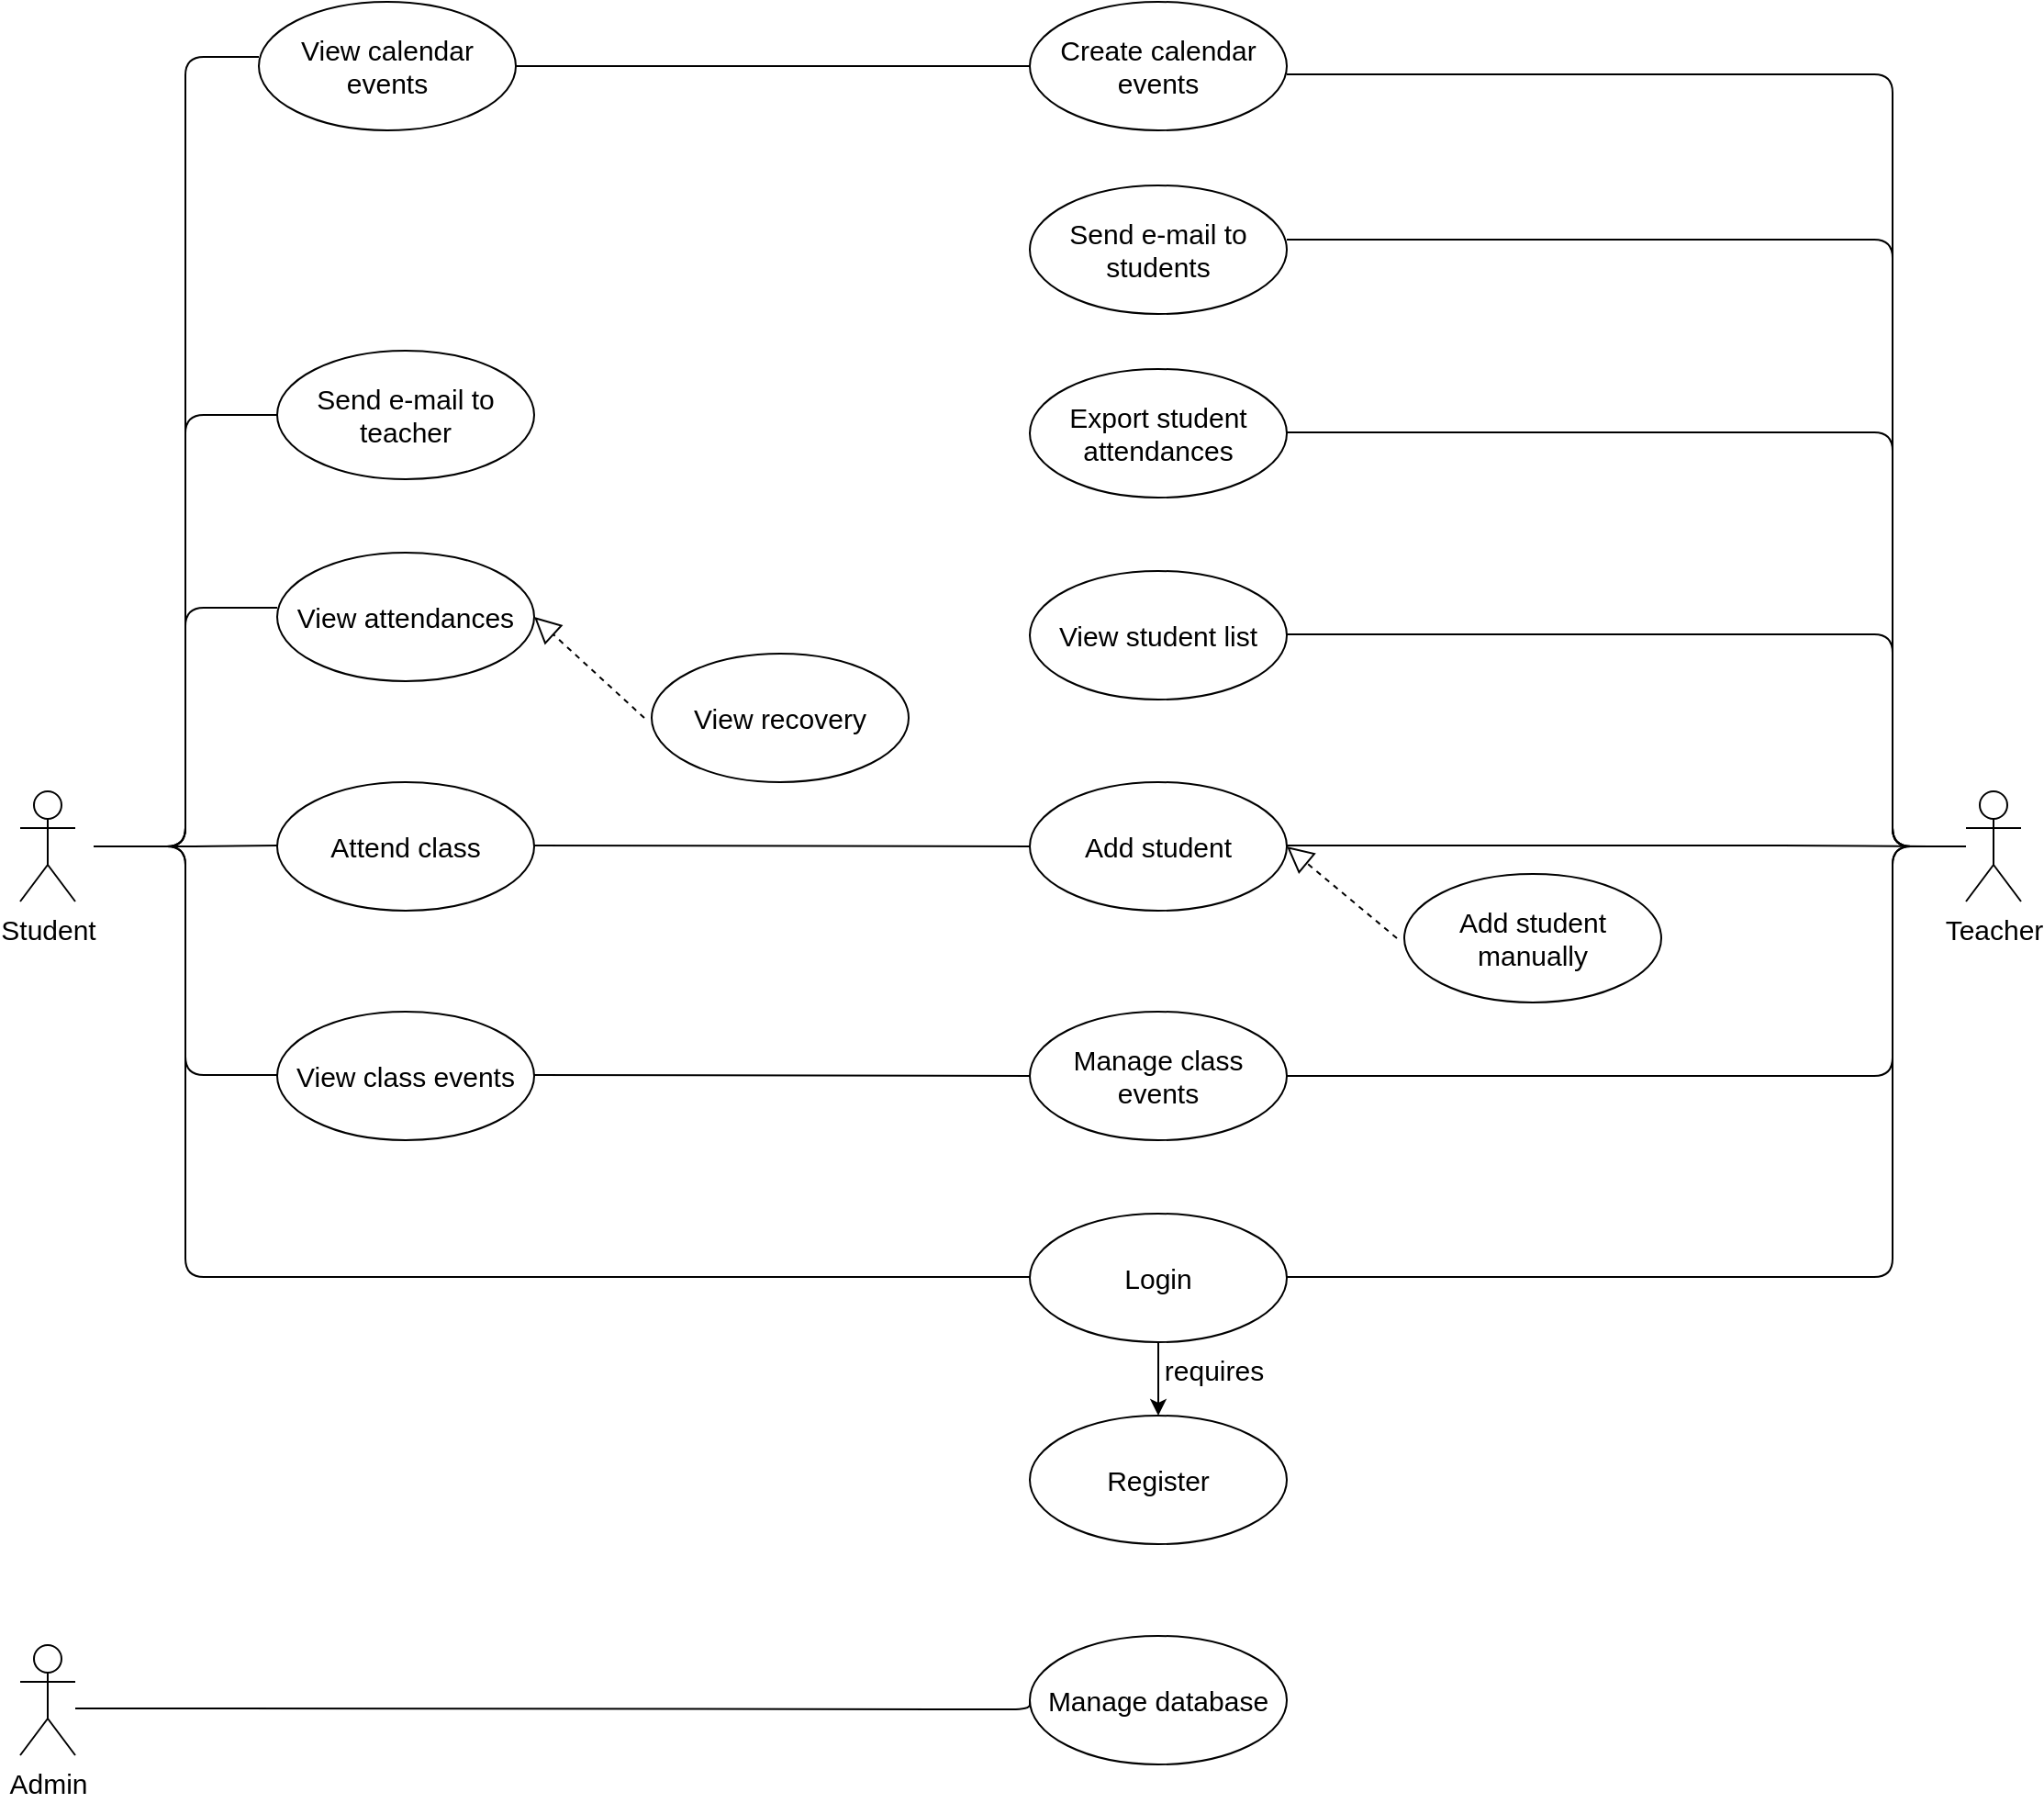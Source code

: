 <mxfile version="13.3.5" type="device"><diagram id="ICpYQ74UILNvj-bk30qG" name="Page-1"><mxGraphModel dx="1483" dy="1998" grid="1" gridSize="10" guides="1" tooltips="1" connect="1" arrows="1" fold="1" page="1" pageScale="1" pageWidth="827" pageHeight="1169" math="0" shadow="0"><root><mxCell id="0"/><mxCell id="1" parent="0"/><mxCell id="xJtci_q6T2lWlYZ_OmjJ-1" value="Student" style="shape=umlActor;verticalLabelPosition=bottom;labelBackgroundColor=#ffffff;verticalAlign=top;html=1;fontSize=15;" parent="1" vertex="1"><mxGeometry x="70" y="260" width="30" height="60" as="geometry"/></mxCell><mxCell id="xJtci_q6T2lWlYZ_OmjJ-2" value="Teacher" style="shape=umlActor;verticalLabelPosition=bottom;labelBackgroundColor=#ffffff;verticalAlign=top;html=1;fontSize=15;" parent="1" vertex="1"><mxGeometry x="1130" y="260" width="30" height="60" as="geometry"/></mxCell><mxCell id="xJtci_q6T2lWlYZ_OmjJ-3" value="View attendances" style="ellipse;whiteSpace=wrap;html=1;fontSize=15;" parent="1" vertex="1"><mxGeometry x="210" y="130" width="140" height="70" as="geometry"/></mxCell><mxCell id="xJtci_q6T2lWlYZ_OmjJ-4" value="Attend class" style="ellipse;whiteSpace=wrap;html=1;fontSize=15;" parent="1" vertex="1"><mxGeometry x="210" y="255" width="140" height="70" as="geometry"/></mxCell><mxCell id="xJtci_q6T2lWlYZ_OmjJ-5" value="View class events" style="ellipse;whiteSpace=wrap;html=1;fontSize=15;" parent="1" vertex="1"><mxGeometry x="210" y="380" width="140" height="70" as="geometry"/></mxCell><mxCell id="xJtci_q6T2lWlYZ_OmjJ-6" value="" style="endArrow=none;html=1;edgeStyle=orthogonalEdgeStyle;fontSize=15;" parent="1" edge="1"><mxGeometry relative="1" as="geometry"><mxPoint x="120" y="290" as="sourcePoint"/><mxPoint x="210" y="414.5" as="targetPoint"/><Array as="points"><mxPoint x="160" y="290"/><mxPoint x="160" y="415"/></Array></mxGeometry></mxCell><mxCell id="xJtci_q6T2lWlYZ_OmjJ-9" value="" style="endArrow=none;html=1;edgeStyle=orthogonalEdgeStyle;fontSize=15;" parent="1" edge="1"><mxGeometry relative="1" as="geometry"><mxPoint x="120" y="290" as="sourcePoint"/><mxPoint x="210" y="289.5" as="targetPoint"/><Array as="points"><mxPoint x="165" y="290"/></Array></mxGeometry></mxCell><mxCell id="xJtci_q6T2lWlYZ_OmjJ-10" value="" style="endArrow=none;html=1;edgeStyle=orthogonalEdgeStyle;fontSize=15;" parent="1" edge="1"><mxGeometry relative="1" as="geometry"><mxPoint x="110" y="290" as="sourcePoint"/><mxPoint x="210" y="160" as="targetPoint"/><Array as="points"><mxPoint x="160" y="290"/><mxPoint x="160" y="160"/></Array></mxGeometry></mxCell><mxCell id="xJtci_q6T2lWlYZ_OmjJ-12" value="" style="endArrow=block;dashed=1;endFill=0;endSize=12;html=1;entryX=1;entryY=0.5;entryDx=0;entryDy=0;fontSize=15;" parent="1" target="xJtci_q6T2lWlYZ_OmjJ-3" edge="1"><mxGeometry width="160" relative="1" as="geometry"><mxPoint x="410" y="220" as="sourcePoint"/><mxPoint x="670" y="260" as="targetPoint"/></mxGeometry></mxCell><mxCell id="xJtci_q6T2lWlYZ_OmjJ-13" value="View recovery" style="ellipse;whiteSpace=wrap;html=1;fontSize=15;" parent="1" vertex="1"><mxGeometry x="414" y="185" width="140" height="70" as="geometry"/></mxCell><mxCell id="xJtci_q6T2lWlYZ_OmjJ-14" value="Export student attendances" style="ellipse;whiteSpace=wrap;html=1;fontSize=15;" parent="1" vertex="1"><mxGeometry x="620" y="30" width="140" height="70" as="geometry"/></mxCell><mxCell id="xJtci_q6T2lWlYZ_OmjJ-15" value="View student list" style="ellipse;whiteSpace=wrap;html=1;fontSize=15;" parent="1" vertex="1"><mxGeometry x="620" y="140" width="140" height="70" as="geometry"/></mxCell><mxCell id="xJtci_q6T2lWlYZ_OmjJ-16" value="Add student" style="ellipse;whiteSpace=wrap;html=1;fontSize=15;" parent="1" vertex="1"><mxGeometry x="620" y="255" width="140" height="70" as="geometry"/></mxCell><mxCell id="xJtci_q6T2lWlYZ_OmjJ-17" value="Manage class events" style="ellipse;whiteSpace=wrap;html=1;fontSize=15;" parent="1" vertex="1"><mxGeometry x="620" y="380" width="140" height="70" as="geometry"/></mxCell><mxCell id="xJtci_q6T2lWlYZ_OmjJ-18" value="" style="endArrow=block;dashed=1;endFill=0;endSize=12;html=1;entryX=1;entryY=0.5;entryDx=0;entryDy=0;fontSize=15;" parent="1" edge="1"><mxGeometry width="160" relative="1" as="geometry"><mxPoint x="820" y="340" as="sourcePoint"/><mxPoint x="760" y="290" as="targetPoint"/></mxGeometry></mxCell><mxCell id="xJtci_q6T2lWlYZ_OmjJ-19" value="Add student manually" style="ellipse;whiteSpace=wrap;html=1;fontSize=15;" parent="1" vertex="1"><mxGeometry x="824" y="305" width="140" height="70" as="geometry"/></mxCell><mxCell id="xJtci_q6T2lWlYZ_OmjJ-36" value="" style="edgeStyle=orthogonalEdgeStyle;rounded=0;orthogonalLoop=1;jettySize=auto;html=1;fontSize=15;" parent="1" source="xJtci_q6T2lWlYZ_OmjJ-21" target="xJtci_q6T2lWlYZ_OmjJ-22" edge="1"><mxGeometry relative="1" as="geometry"/></mxCell><mxCell id="xJtci_q6T2lWlYZ_OmjJ-21" value="Login" style="ellipse;whiteSpace=wrap;html=1;fontSize=15;" parent="1" vertex="1"><mxGeometry x="620" y="490" width="140" height="70" as="geometry"/></mxCell><mxCell id="xJtci_q6T2lWlYZ_OmjJ-22" value="Register" style="ellipse;whiteSpace=wrap;html=1;fontSize=15;" parent="1" vertex="1"><mxGeometry x="620" y="600" width="140" height="70" as="geometry"/></mxCell><mxCell id="xJtci_q6T2lWlYZ_OmjJ-23" value="" style="endArrow=none;html=1;edgeStyle=orthogonalEdgeStyle;entryX=0;entryY=0.5;entryDx=0;entryDy=0;fontSize=15;" parent="1" target="xJtci_q6T2lWlYZ_OmjJ-17" edge="1"><mxGeometry relative="1" as="geometry"><mxPoint x="350" y="414.5" as="sourcePoint"/><mxPoint x="510" y="414.5" as="targetPoint"/></mxGeometry></mxCell><mxCell id="xJtci_q6T2lWlYZ_OmjJ-26" value="Admin" style="shape=umlActor;verticalLabelPosition=bottom;labelBackgroundColor=#ffffff;verticalAlign=top;html=1;fontSize=15;" parent="1" vertex="1"><mxGeometry x="70" y="725" width="30" height="60" as="geometry"/></mxCell><mxCell id="xJtci_q6T2lWlYZ_OmjJ-27" value="Manage database" style="ellipse;whiteSpace=wrap;html=1;fontSize=15;" parent="1" vertex="1"><mxGeometry x="620" y="720" width="140" height="70" as="geometry"/></mxCell><mxCell id="xJtci_q6T2lWlYZ_OmjJ-28" value="" style="endArrow=none;html=1;edgeStyle=orthogonalEdgeStyle;entryX=0;entryY=0.5;entryDx=0;entryDy=0;fontSize=15;" parent="1" target="xJtci_q6T2lWlYZ_OmjJ-27" edge="1"><mxGeometry relative="1" as="geometry"><mxPoint x="100" y="759.5" as="sourcePoint"/><mxPoint x="370" y="760" as="targetPoint"/><Array as="points"><mxPoint x="170" y="760"/><mxPoint x="170" y="760"/></Array></mxGeometry></mxCell><mxCell id="xJtci_q6T2lWlYZ_OmjJ-33" value="" style="endArrow=none;html=1;edgeStyle=orthogonalEdgeStyle;entryX=0;entryY=0.5;entryDx=0;entryDy=0;fontSize=15;" parent="1" target="xJtci_q6T2lWlYZ_OmjJ-16" edge="1"><mxGeometry relative="1" as="geometry"><mxPoint x="350" y="289.5" as="sourcePoint"/><mxPoint x="510" y="289.5" as="targetPoint"/></mxGeometry></mxCell><mxCell id="xJtci_q6T2lWlYZ_OmjJ-37" value="requires" style="text;html=1;align=center;verticalAlign=middle;resizable=0;points=[];autosize=1;fontSize=15;" parent="1" vertex="1"><mxGeometry x="685" y="565" width="70" height="20" as="geometry"/></mxCell><mxCell id="xJtci_q6T2lWlYZ_OmjJ-38" value="" style="endArrow=none;html=1;edgeStyle=orthogonalEdgeStyle;fontSize=15;" parent="1" edge="1"><mxGeometry relative="1" as="geometry"><mxPoint x="110" y="290" as="sourcePoint"/><mxPoint x="620" y="524.5" as="targetPoint"/><Array as="points"><mxPoint x="160" y="290"/><mxPoint x="160" y="525"/></Array></mxGeometry></mxCell><mxCell id="xJtci_q6T2lWlYZ_OmjJ-41" value="" style="endArrow=none;html=1;edgeStyle=orthogonalEdgeStyle;fontSize=15;" parent="1" edge="1"><mxGeometry relative="1" as="geometry"><mxPoint x="760" y="524.5" as="sourcePoint"/><mxPoint x="1130" y="290" as="targetPoint"/><Array as="points"><mxPoint x="1090" y="525"/><mxPoint x="1090" y="290"/></Array></mxGeometry></mxCell><mxCell id="xJtci_q6T2lWlYZ_OmjJ-44" value="" style="endArrow=none;html=1;edgeStyle=orthogonalEdgeStyle;fontSize=15;" parent="1" edge="1"><mxGeometry relative="1" as="geometry"><mxPoint x="760" y="174.5" as="sourcePoint"/><mxPoint x="1120" y="290" as="targetPoint"/><Array as="points"><mxPoint x="1090" y="175"/><mxPoint x="1090" y="290"/></Array></mxGeometry></mxCell><mxCell id="xJtci_q6T2lWlYZ_OmjJ-45" value="" style="endArrow=none;html=1;edgeStyle=orthogonalEdgeStyle;fontSize=15;" parent="1" edge="1"><mxGeometry relative="1" as="geometry"><mxPoint x="760" y="64.5" as="sourcePoint"/><mxPoint x="1110" y="290" as="targetPoint"/><Array as="points"><mxPoint x="1090" y="65"/><mxPoint x="1090" y="290"/></Array></mxGeometry></mxCell><mxCell id="xJtci_q6T2lWlYZ_OmjJ-46" value="" style="endArrow=none;html=1;edgeStyle=orthogonalEdgeStyle;fontSize=15;" parent="1" edge="1"><mxGeometry relative="1" as="geometry"><mxPoint x="760" y="289.5" as="sourcePoint"/><mxPoint x="1110" y="290" as="targetPoint"/><Array as="points"><mxPoint x="1020" y="290"/><mxPoint x="1020" y="290"/></Array></mxGeometry></mxCell><mxCell id="xJtci_q6T2lWlYZ_OmjJ-47" value="" style="endArrow=none;html=1;edgeStyle=orthogonalEdgeStyle;exitX=1;exitY=0.5;exitDx=0;exitDy=0;fontSize=15;" parent="1" source="xJtci_q6T2lWlYZ_OmjJ-17" edge="1"><mxGeometry relative="1" as="geometry"><mxPoint x="770" y="414.5" as="sourcePoint"/><mxPoint x="1120" y="290" as="targetPoint"/><Array as="points"><mxPoint x="1090" y="415"/><mxPoint x="1090" y="290"/></Array></mxGeometry></mxCell><mxCell id="3kfi26IyVEEuqwlwJQ0L-2" value="Send e-mail to teacher" style="ellipse;whiteSpace=wrap;html=1;fontSize=15;" vertex="1" parent="1"><mxGeometry x="210" y="20" width="140" height="70" as="geometry"/></mxCell><mxCell id="3kfi26IyVEEuqwlwJQ0L-3" value="Send e-mail to students" style="ellipse;whiteSpace=wrap;html=1;fontSize=15;" vertex="1" parent="1"><mxGeometry x="620" y="-70" width="140" height="70" as="geometry"/></mxCell><mxCell id="3kfi26IyVEEuqwlwJQ0L-4" value="Create calendar events" style="ellipse;whiteSpace=wrap;html=1;fontSize=15;" vertex="1" parent="1"><mxGeometry x="620" y="-170" width="140" height="70" as="geometry"/></mxCell><mxCell id="3kfi26IyVEEuqwlwJQ0L-7" value="" style="endArrow=none;html=1;edgeStyle=orthogonalEdgeStyle;fontSize=15;" edge="1" parent="1"><mxGeometry relative="1" as="geometry"><mxPoint x="760" y="-40.5" as="sourcePoint"/><mxPoint x="1130" y="290" as="targetPoint"/><Array as="points"><mxPoint x="1090" y="-40"/><mxPoint x="1090" y="290"/></Array></mxGeometry></mxCell><mxCell id="3kfi26IyVEEuqwlwJQ0L-8" value="" style="endArrow=none;html=1;edgeStyle=orthogonalEdgeStyle;fontSize=15;" edge="1" parent="1"><mxGeometry relative="1" as="geometry"><mxPoint x="760" y="-130.5" as="sourcePoint"/><mxPoint x="1130" y="290" as="targetPoint"/><Array as="points"><mxPoint x="1090" y="-130"/><mxPoint x="1090" y="290"/></Array></mxGeometry></mxCell><mxCell id="3kfi26IyVEEuqwlwJQ0L-9" value="" style="endArrow=none;html=1;edgeStyle=orthogonalEdgeStyle;fontSize=15;" edge="1" parent="1"><mxGeometry relative="1" as="geometry"><mxPoint x="110" y="290" as="sourcePoint"/><mxPoint x="200" y="-140" as="targetPoint"/><Array as="points"><mxPoint x="160" y="290"/><mxPoint x="160" y="-140"/></Array></mxGeometry></mxCell><mxCell id="3kfi26IyVEEuqwlwJQ0L-10" value="View calendar events" style="ellipse;whiteSpace=wrap;html=1;fontSize=15;" vertex="1" parent="1"><mxGeometry x="200" y="-170" width="140" height="70" as="geometry"/></mxCell><mxCell id="3kfi26IyVEEuqwlwJQ0L-11" value="" style="endArrow=none;html=1;entryX=0;entryY=0.5;entryDx=0;entryDy=0;exitX=1;exitY=0.5;exitDx=0;exitDy=0;" edge="1" parent="1" source="3kfi26IyVEEuqwlwJQ0L-10" target="3kfi26IyVEEuqwlwJQ0L-4"><mxGeometry width="50" height="50" relative="1" as="geometry"><mxPoint x="530" y="-60" as="sourcePoint"/><mxPoint x="580" y="-110" as="targetPoint"/></mxGeometry></mxCell><mxCell id="3kfi26IyVEEuqwlwJQ0L-12" value="" style="endArrow=none;html=1;edgeStyle=orthogonalEdgeStyle;fontSize=15;" edge="1" parent="1"><mxGeometry relative="1" as="geometry"><mxPoint x="110" y="290" as="sourcePoint"/><mxPoint x="210" y="55" as="targetPoint"/><Array as="points"><mxPoint x="160" y="290"/><mxPoint x="160" y="55"/></Array></mxGeometry></mxCell></root></mxGraphModel></diagram></mxfile>